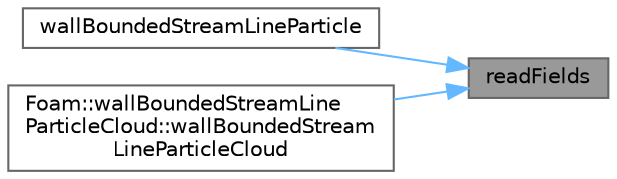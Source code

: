digraph "readFields"
{
 // LATEX_PDF_SIZE
  bgcolor="transparent";
  edge [fontname=Helvetica,fontsize=10,labelfontname=Helvetica,labelfontsize=10];
  node [fontname=Helvetica,fontsize=10,shape=box,height=0.2,width=0.4];
  rankdir="RL";
  Node1 [id="Node000001",label="readFields",height=0.2,width=0.4,color="gray40", fillcolor="grey60", style="filled", fontcolor="black",tooltip=" "];
  Node1 -> Node2 [id="edge1_Node000001_Node000002",dir="back",color="steelblue1",style="solid",tooltip=" "];
  Node2 [id="Node000002",label="wallBoundedStreamLineParticle",height=0.2,width=0.4,color="grey40", fillcolor="white", style="filled",URL="$classFoam_1_1wallBoundedStreamLineParticle.html#a077ee0ed55107d20fee5c85a92ef9d75",tooltip=" "];
  Node1 -> Node3 [id="edge2_Node000001_Node000003",dir="back",color="steelblue1",style="solid",tooltip=" "];
  Node3 [id="Node000003",label="Foam::wallBoundedStreamLine\lParticleCloud::wallBoundedStream\lLineParticleCloud",height=0.2,width=0.4,color="grey40", fillcolor="white", style="filled",URL="$classFoam_1_1wallBoundedStreamLineParticleCloud.html#ac705da105bb06e4ba479a1d32104f1c3",tooltip=" "];
}
